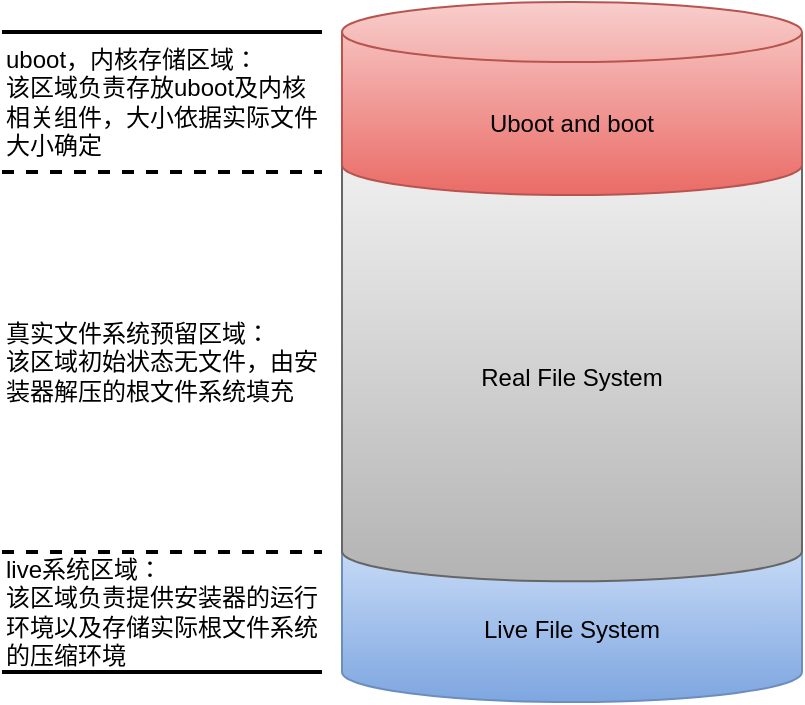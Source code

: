 <mxfile version="14.8.3" type="github">
  <diagram id="d7ncxUdG0fSYbnnoOzT6" name="第 1 页">
    <mxGraphModel dx="1203" dy="483" grid="1" gridSize="10" guides="1" tooltips="1" connect="1" arrows="1" fold="1" page="1" pageScale="1" pageWidth="827" pageHeight="1169" math="0" shadow="0">
      <root>
        <mxCell id="0" />
        <mxCell id="1" parent="0" />
        <mxCell id="j5datLd3I860JyzaHBSL-4" value="" style="group" vertex="1" connectable="0" parent="1">
          <mxGeometry x="240" y="90" width="230" height="350" as="geometry" />
        </mxCell>
        <mxCell id="j5datLd3I860JyzaHBSL-3" value="Live File System" style="shape=cylinder3;whiteSpace=wrap;html=1;boundedLbl=1;backgroundOutline=1;size=15;gradientColor=#7ea6e0;fillColor=#dae8fc;strokeColor=#6c8ebf;" vertex="1" parent="j5datLd3I860JyzaHBSL-4">
          <mxGeometry y="253.448" width="230" height="96.552" as="geometry" />
        </mxCell>
        <mxCell id="j5datLd3I860JyzaHBSL-2" value="Real File System" style="shape=cylinder3;whiteSpace=wrap;html=1;boundedLbl=1;backgroundOutline=1;size=15;fillColor=#f5f5f5;strokeColor=#666666;gradientColor=#b3b3b3;" vertex="1" parent="j5datLd3I860JyzaHBSL-4">
          <mxGeometry y="60.345" width="230" height="229.31" as="geometry" />
        </mxCell>
        <mxCell id="j5datLd3I860JyzaHBSL-1" value="Uboot and boot" style="shape=cylinder3;whiteSpace=wrap;html=1;boundedLbl=1;backgroundOutline=1;size=15;fillColor=#f8cecc;gradientColor=#ea6b66;strokeColor=#b85450;" vertex="1" parent="j5datLd3I860JyzaHBSL-4">
          <mxGeometry width="230" height="96.552" as="geometry" />
        </mxCell>
        <mxCell id="j5datLd3I860JyzaHBSL-8" value="" style="line;strokeWidth=2;html=1;fillColor=#FF3333;" vertex="1" parent="1">
          <mxGeometry x="70" y="100" width="160" height="10" as="geometry" />
        </mxCell>
        <mxCell id="j5datLd3I860JyzaHBSL-9" value="" style="line;strokeWidth=2;html=1;fillColor=#FF3333;" vertex="1" parent="1">
          <mxGeometry x="70" y="420" width="160" height="10" as="geometry" />
        </mxCell>
        <mxCell id="j5datLd3I860JyzaHBSL-10" value="" style="line;strokeWidth=2;html=1;fillColor=#FF3333;dashed=1;" vertex="1" parent="1">
          <mxGeometry x="70" y="170" width="160" height="10" as="geometry" />
        </mxCell>
        <mxCell id="j5datLd3I860JyzaHBSL-11" value="" style="line;strokeWidth=2;html=1;fillColor=#FF3333;dashed=1;" vertex="1" parent="1">
          <mxGeometry x="70" y="360" width="160" height="10" as="geometry" />
        </mxCell>
        <mxCell id="j5datLd3I860JyzaHBSL-12" value="uboot，内核存储区域：&lt;br&gt;该区域负责存放uboot及内核相关组件，大小依据实际文件大小确定" style="text;html=1;strokeColor=none;fillColor=none;align=left;verticalAlign=middle;whiteSpace=wrap;rounded=0;dashed=1;" vertex="1" parent="1">
          <mxGeometry x="70" y="130" width="160" height="20" as="geometry" />
        </mxCell>
        <mxCell id="j5datLd3I860JyzaHBSL-13" value="live系统区域：&lt;br&gt;该区域负责提供安装器的运行环境以及存储实际根文件系统的压缩环境" style="text;html=1;strokeColor=none;fillColor=none;align=left;verticalAlign=middle;whiteSpace=wrap;rounded=0;dashed=1;textDirection=ltr;" vertex="1" parent="1">
          <mxGeometry x="70" y="370" width="160" height="50" as="geometry" />
        </mxCell>
        <mxCell id="j5datLd3I860JyzaHBSL-14" value="真实文件系统预留区域：&lt;br&gt;该区域初始状态无文件，由安装器解压的根文件系统填充" style="text;html=1;strokeColor=none;fillColor=none;align=left;verticalAlign=middle;whiteSpace=wrap;rounded=0;dashed=1;" vertex="1" parent="1">
          <mxGeometry x="70" y="180" width="160" height="180" as="geometry" />
        </mxCell>
      </root>
    </mxGraphModel>
  </diagram>
</mxfile>
